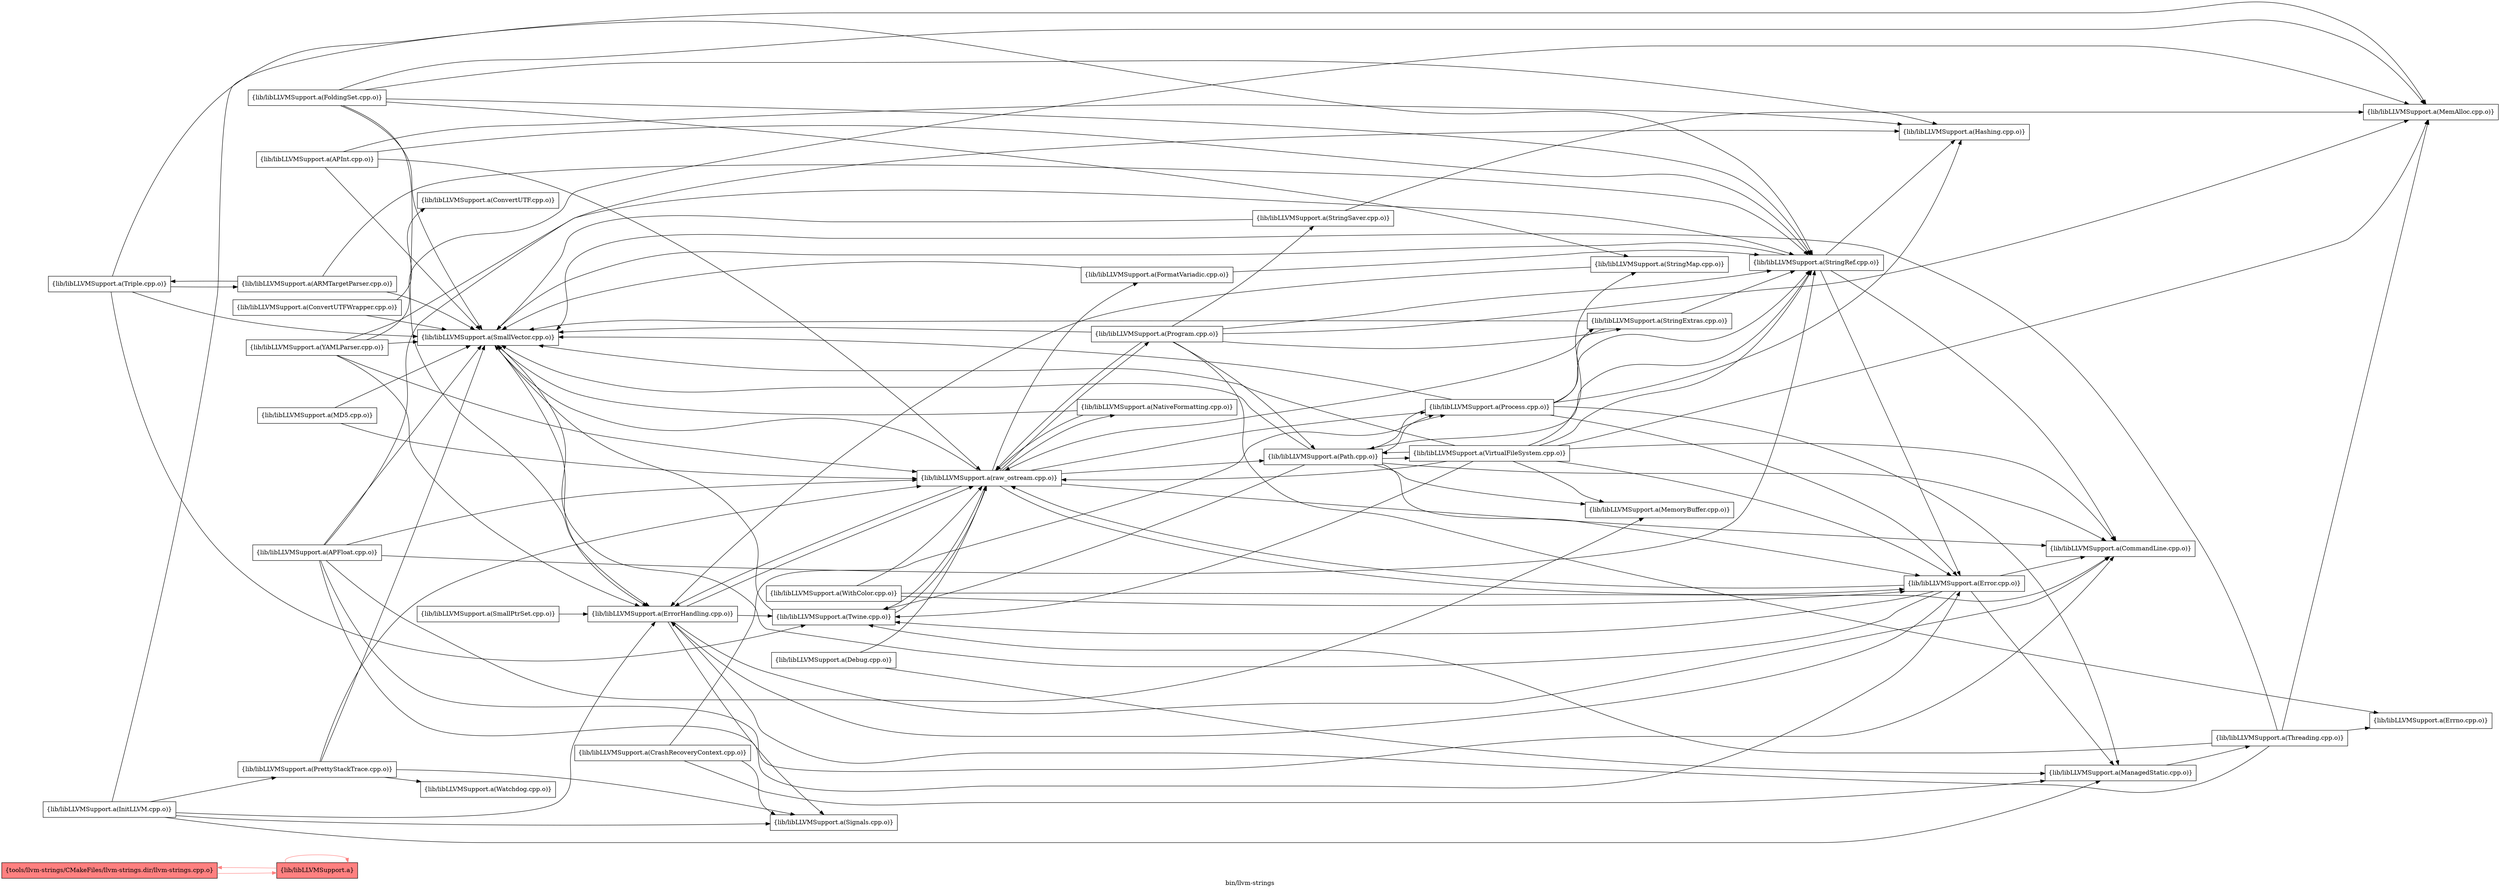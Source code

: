 digraph "bin/llvm-strings" {
	label="bin/llvm-strings";
	rankdir="LR"
	{ rank=same; Node0x556660887e88;  }

	Node0x556660887e88 [shape=record,shape=box,style=filled,fillcolor="1.000000 0.5 1",group=1,label="{tools/llvm-strings/CMakeFiles/llvm-strings.dir/llvm-strings.cpp.o}"];
	Node0x556660887e88 -> Node0x556660887cf8[color="1.000000 0.5 1"];
	Node0x556660887cf8 [shape=record,shape=box,style=filled,fillcolor="1.000000 0.5 1",group=1,label="{lib/libLLVMSupport.a}"];
	Node0x556660887cf8 -> Node0x556660887e88[color="1.000000 0.5 1"];
	Node0x556660887cf8 -> Node0x556660887cf8[color="1.000000 0.5 1"];
	Node0x556660888658 [shape=record,shape=box,group=0,label="{lib/libLLVMSupport.a(ConvertUTFWrapper.cpp.o)}"];
	Node0x556660888658 -> Node0x556660887f28;
	Node0x556660888658 -> Node0x556660887758;
	Node0x556660887f28 [shape=record,shape=box,group=0,label="{lib/libLLVMSupport.a(ConvertUTF.cpp.o)}"];
	Node0x556660887758 [shape=record,shape=box,group=0,label="{lib/libLLVMSupport.a(SmallVector.cpp.o)}"];
	Node0x556660887758 -> Node0x556660888ab8;
	Node0x5566608877a8 [shape=record,shape=box,group=0,label="{lib/libLLVMSupport.a(Error.cpp.o)}"];
	Node0x5566608877a8 -> Node0x556660888d38;
	Node0x5566608877a8 -> Node0x556660888ab8;
	Node0x5566608877a8 -> Node0x556660887ac8;
	Node0x5566608877a8 -> Node0x556660887758;
	Node0x5566608877a8 -> Node0x556660886c68;
	Node0x5566608877a8 -> Node0x556660887848;
	Node0x556660888d38 [shape=record,shape=box,group=0,label="{lib/libLLVMSupport.a(CommandLine.cpp.o)}"];
	Node0x556660888ab8 [shape=record,shape=box,group=0,label="{lib/libLLVMSupport.a(ErrorHandling.cpp.o)}"];
	Node0x556660888ab8 -> Node0x556660888d38;
	Node0x556660888ab8 -> Node0x556660886c68;
	Node0x556660888ab8 -> Node0x556660887848;
	Node0x556660888ab8 -> Node0x556660887b68;
	Node0x556660887ac8 [shape=record,shape=box,group=0,label="{lib/libLLVMSupport.a(ManagedStatic.cpp.o)}"];
	Node0x556660887ac8 -> Node0x556660888a68;
	Node0x556660886c68 [shape=record,shape=box,group=0,label="{lib/libLLVMSupport.a(Twine.cpp.o)}"];
	Node0x556660886c68 -> Node0x556660887758;
	Node0x556660886c68 -> Node0x556660887848;
	Node0x556660887848 [shape=record,shape=box,group=0,label="{lib/libLLVMSupport.a(raw_ostream.cpp.o)}"];
	Node0x556660887848 -> Node0x556660888d38;
	Node0x556660887848 -> Node0x5566608877a8;
	Node0x556660887848 -> Node0x556660888ab8;
	Node0x556660887848 -> Node0x556660887758;
	Node0x556660887848 -> Node0x556660886c68;
	Node0x556660887848 -> Node0x556660887d48;
	Node0x556660887848 -> Node0x5566608890a8;
	Node0x556660887848 -> Node0x556660886da8;
	Node0x556660887848 -> Node0x5566608886f8;
	Node0x556660887848 -> Node0x556660887de8;
	Node0x556660887b68 [shape=record,shape=box,group=0,label="{lib/libLLVMSupport.a(Signals.cpp.o)}"];
	Node0x556660886c18 [shape=record,shape=box,group=0,label="{lib/libLLVMSupport.a(Debug.cpp.o)}"];
	Node0x556660886c18 -> Node0x556660887ac8;
	Node0x556660886c18 -> Node0x556660887848;
	Node0x556660886e48 [shape=record,shape=box,group=0,label="{lib/libLLVMSupport.a(InitLLVM.cpp.o)}"];
	Node0x556660886e48 -> Node0x556660888ab8;
	Node0x556660886e48 -> Node0x556660887ac8;
	Node0x556660886e48 -> Node0x556660888108;
	Node0x556660886e48 -> Node0x556660889058;
	Node0x556660886e48 -> Node0x556660887b68;
	Node0x556660888108 [shape=record,shape=box,group=0,label="{lib/libLLVMSupport.a(MemAlloc.cpp.o)}"];
	Node0x556660889058 [shape=record,shape=box,group=0,label="{lib/libLLVMSupport.a(PrettyStackTrace.cpp.o)}"];
	Node0x556660889058 -> Node0x556660887758;
	Node0x556660889058 -> Node0x556660887848;
	Node0x556660889058 -> Node0x556660887b68;
	Node0x556660889058 -> Node0x556660888c98;
	Node0x556660888a68 [shape=record,shape=box,group=0,label="{lib/libLLVMSupport.a(Threading.cpp.o)}"];
	Node0x556660888a68 -> Node0x556660888ab8;
	Node0x556660888a68 -> Node0x556660888108;
	Node0x556660888a68 -> Node0x556660887758;
	Node0x556660888a68 -> Node0x556660886c68;
	Node0x556660888a68 -> Node0x5566608876b8;
	Node0x556660888c98 [shape=record,shape=box,group=0,label="{lib/libLLVMSupport.a(Watchdog.cpp.o)}"];
	Node0x5566608868f8 [shape=record,shape=box,group=0,label="{lib/libLLVMSupport.a(SmallPtrSet.cpp.o)}"];
	Node0x5566608868f8 -> Node0x556660888ab8;
	Node0x556660887a28 [shape=record,shape=box,group=0,label="{lib/libLLVMSupport.a(StringMap.cpp.o)}"];
	Node0x556660887a28 -> Node0x556660888ab8;
	Node0x5566608886a8 [shape=record,shape=box,group=0,label="{lib/libLLVMSupport.a(StringSaver.cpp.o)}"];
	Node0x5566608886a8 -> Node0x556660888108;
	Node0x5566608886a8 -> Node0x556660887758;
	Node0x556660888748 [shape=record,shape=box,group=0,label="{lib/libLLVMSupport.a(StringRef.cpp.o)}"];
	Node0x556660888748 -> Node0x556660888d38;
	Node0x556660888748 -> Node0x5566608877a8;
	Node0x556660888748 -> Node0x556660887758;
	Node0x556660888748 -> Node0x556660887bb8;
	Node0x556660887bb8 [shape=record,shape=box,group=0,label="{lib/libLLVMSupport.a(Hashing.cpp.o)}"];
	Node0x556660888f18 [shape=record,shape=box,group=0,label="{lib/libLLVMSupport.a(APFloat.cpp.o)}"];
	Node0x556660888f18 -> Node0x556660888d38;
	Node0x556660888f18 -> Node0x5566608877a8;
	Node0x556660888f18 -> Node0x556660888338;
	Node0x556660888f18 -> Node0x556660887758;
	Node0x556660888f18 -> Node0x556660888748;
	Node0x556660888f18 -> Node0x556660887bb8;
	Node0x556660888f18 -> Node0x556660887848;
	Node0x556660888338 [shape=record,shape=box,group=0,label="{lib/libLLVMSupport.a(MemoryBuffer.cpp.o)}"];
	Node0x556660886f38 [shape=record,shape=box,group=0,label="{lib/libLLVMSupport.a(APInt.cpp.o)}"];
	Node0x556660886f38 -> Node0x556660887758;
	Node0x556660886f38 -> Node0x556660888748;
	Node0x556660886f38 -> Node0x556660887bb8;
	Node0x556660886f38 -> Node0x556660887848;
	Node0x556660887398 [shape=record,shape=box,group=0,label="{lib/libLLVMSupport.a(FoldingSet.cpp.o)}"];
	Node0x556660887398 -> Node0x556660888ab8;
	Node0x556660887398 -> Node0x556660888108;
	Node0x556660887398 -> Node0x556660887758;
	Node0x556660887398 -> Node0x556660887a28;
	Node0x556660887398 -> Node0x556660888748;
	Node0x556660887398 -> Node0x556660887bb8;
	Node0x5566608882e8 [shape=record,shape=box,group=0,label="{lib/libLLVMSupport.a(Triple.cpp.o)}"];
	Node0x5566608882e8 -> Node0x556660887758;
	Node0x5566608882e8 -> Node0x556660888748;
	Node0x5566608882e8 -> Node0x556660888b58;
	Node0x5566608882e8 -> Node0x556660886c68;
	Node0x556660888b58 [shape=record,shape=box,group=0,label="{lib/libLLVMSupport.a(ARMTargetParser.cpp.o)}"];
	Node0x556660888b58 -> Node0x556660887758;
	Node0x556660888b58 -> Node0x556660888748;
	Node0x556660888b58 -> Node0x5566608882e8;
	Node0x556660886e98 [shape=record,shape=box,group=0,label="{lib/libLLVMSupport.a(VirtualFileSystem.cpp.o)}"];
	Node0x556660886e98 -> Node0x556660888d38;
	Node0x556660886e98 -> Node0x5566608877a8;
	Node0x556660886e98 -> Node0x556660888108;
	Node0x556660886e98 -> Node0x556660888338;
	Node0x556660886e98 -> Node0x556660887758;
	Node0x556660886e98 -> Node0x556660887a28;
	Node0x556660886e98 -> Node0x556660888748;
	Node0x556660886e98 -> Node0x556660886c68;
	Node0x556660886e98 -> Node0x556660887848;
	Node0x556660886e98 -> Node0x556660886da8;
	Node0x556660886da8 [shape=record,shape=box,group=0,label="{lib/libLLVMSupport.a(Path.cpp.o)}"];
	Node0x556660886da8 -> Node0x556660888d38;
	Node0x556660886da8 -> Node0x5566608877a8;
	Node0x556660886da8 -> Node0x556660888338;
	Node0x556660886da8 -> Node0x556660887758;
	Node0x556660886da8 -> Node0x556660888748;
	Node0x556660886da8 -> Node0x556660886c68;
	Node0x556660886da8 -> Node0x556660886e98;
	Node0x556660886da8 -> Node0x5566608886f8;
	Node0x556660887d98 [shape=record,shape=box,group=0,label="{lib/libLLVMSupport.a(WithColor.cpp.o)}"];
	Node0x556660887d98 -> Node0x556660888d38;
	Node0x556660887d98 -> Node0x5566608877a8;
	Node0x556660887d98 -> Node0x556660887848;
	Node0x556660887208 [shape=record,shape=box,group=0,label="{lib/libLLVMSupport.a(YAMLParser.cpp.o)}"];
	Node0x556660887208 -> Node0x556660888ab8;
	Node0x556660887208 -> Node0x556660888108;
	Node0x556660887208 -> Node0x556660887758;
	Node0x556660887208 -> Node0x556660888748;
	Node0x556660887208 -> Node0x556660887848;
	Node0x556660887d48 [shape=record,shape=box,group=0,label="{lib/libLLVMSupport.a(NativeFormatting.cpp.o)}"];
	Node0x556660887d48 -> Node0x556660887758;
	Node0x556660887d48 -> Node0x556660887848;
	Node0x5566608890a8 [shape=record,shape=box,group=0,label="{lib/libLLVMSupport.a(FormatVariadic.cpp.o)}"];
	Node0x5566608890a8 -> Node0x556660887758;
	Node0x5566608890a8 -> Node0x556660888748;
	Node0x5566608886f8 [shape=record,shape=box,group=0,label="{lib/libLLVMSupport.a(Process.cpp.o)}"];
	Node0x5566608886f8 -> Node0x5566608877a8;
	Node0x5566608886f8 -> Node0x556660887ac8;
	Node0x5566608886f8 -> Node0x556660887758;
	Node0x5566608886f8 -> Node0x556660888748;
	Node0x5566608886f8 -> Node0x556660887bb8;
	Node0x5566608886f8 -> Node0x556660886da8;
	Node0x5566608886f8 -> Node0x556660888b08;
	Node0x556660887de8 [shape=record,shape=box,group=0,label="{lib/libLLVMSupport.a(Program.cpp.o)}"];
	Node0x556660887de8 -> Node0x556660888108;
	Node0x556660887de8 -> Node0x556660887758;
	Node0x556660887de8 -> Node0x5566608886a8;
	Node0x556660887de8 -> Node0x556660888748;
	Node0x556660887de8 -> Node0x556660887848;
	Node0x556660887de8 -> Node0x556660886da8;
	Node0x556660887de8 -> Node0x556660888b08;
	Node0x556660887de8 -> Node0x5566608876b8;
	Node0x556660887528 [shape=record,shape=box,group=0,label="{lib/libLLVMSupport.a(MD5.cpp.o)}"];
	Node0x556660887528 -> Node0x556660887758;
	Node0x556660887528 -> Node0x556660887848;
	Node0x556660888b08 [shape=record,shape=box,group=0,label="{lib/libLLVMSupport.a(StringExtras.cpp.o)}"];
	Node0x556660888b08 -> Node0x556660887758;
	Node0x556660888b08 -> Node0x556660888748;
	Node0x556660888b08 -> Node0x556660887848;
	Node0x556660887ed8 [shape=record,shape=box,group=0,label="{lib/libLLVMSupport.a(CrashRecoveryContext.cpp.o)}"];
	Node0x556660887ed8 -> Node0x556660887ac8;
	Node0x556660887ed8 -> Node0x5566608886f8;
	Node0x556660887ed8 -> Node0x556660887b68;
	Node0x5566608876b8 [shape=record,shape=box,group=0,label="{lib/libLLVMSupport.a(Errno.cpp.o)}"];
}
